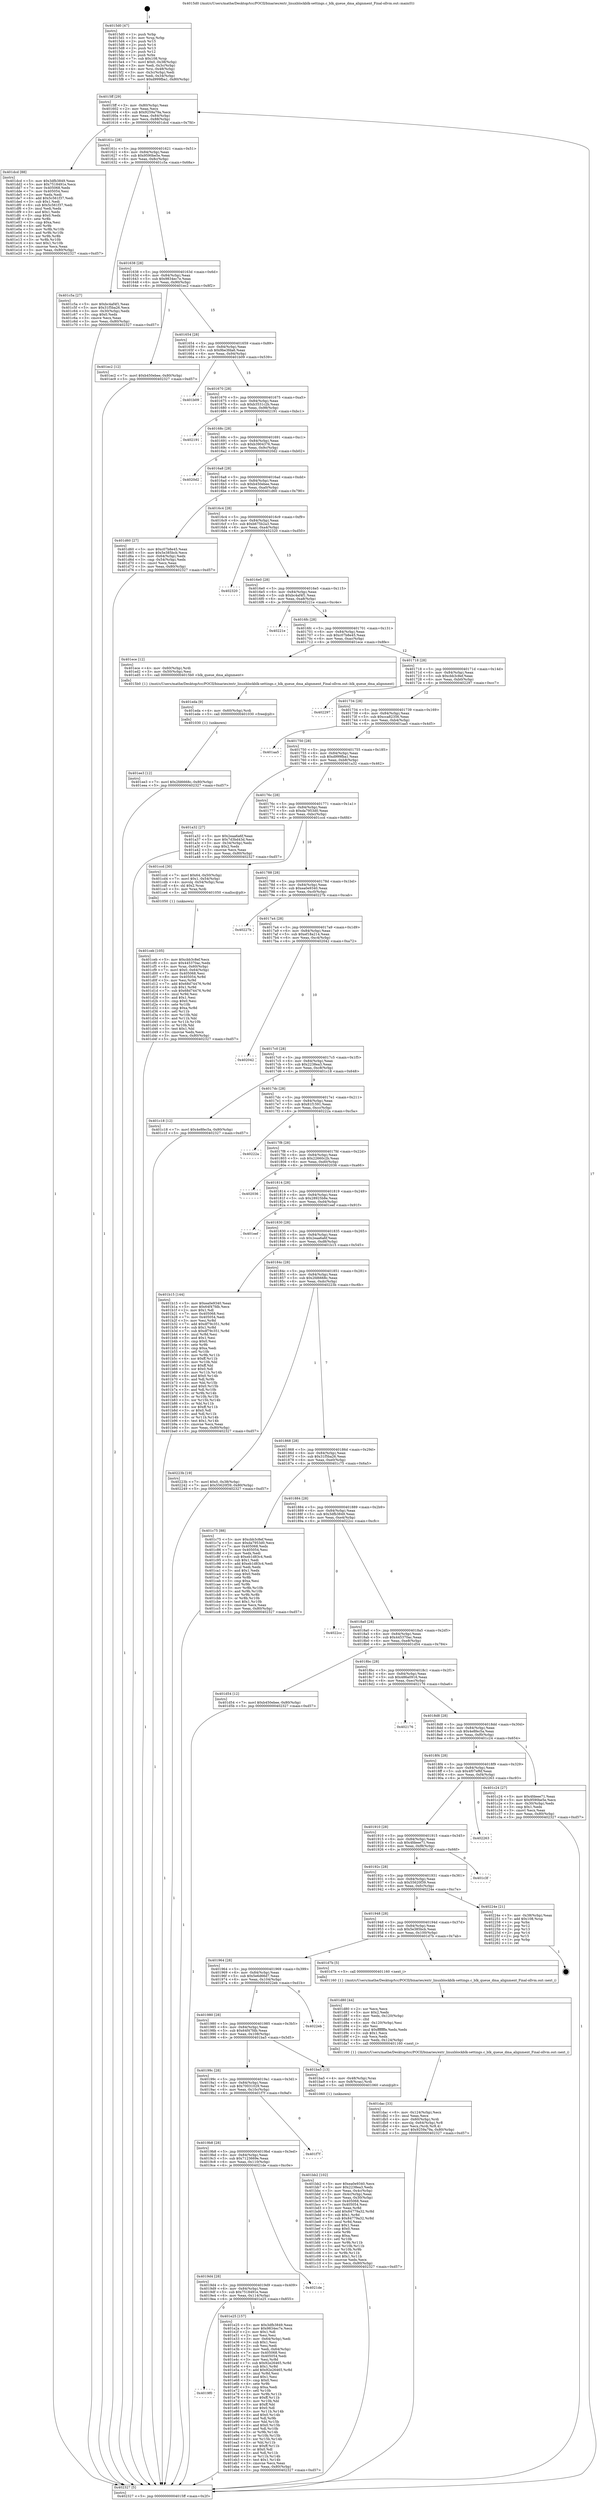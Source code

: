 digraph "0x4015d0" {
  label = "0x4015d0 (/mnt/c/Users/mathe/Desktop/tcc/POCII/binaries/extr_linuxblockblk-settings.c_blk_queue_dma_alignment_Final-ollvm.out::main(0))"
  labelloc = "t"
  node[shape=record]

  Entry [label="",width=0.3,height=0.3,shape=circle,fillcolor=black,style=filled]
  "0x4015ff" [label="{
     0x4015ff [29]\l
     | [instrs]\l
     &nbsp;&nbsp;0x4015ff \<+3\>: mov -0x80(%rbp),%eax\l
     &nbsp;&nbsp;0x401602 \<+2\>: mov %eax,%ecx\l
     &nbsp;&nbsp;0x401604 \<+6\>: sub $0x9259a79a,%ecx\l
     &nbsp;&nbsp;0x40160a \<+6\>: mov %eax,-0x84(%rbp)\l
     &nbsp;&nbsp;0x401610 \<+6\>: mov %ecx,-0x88(%rbp)\l
     &nbsp;&nbsp;0x401616 \<+6\>: je 0000000000401dcd \<main+0x7fd\>\l
  }"]
  "0x401dcd" [label="{
     0x401dcd [88]\l
     | [instrs]\l
     &nbsp;&nbsp;0x401dcd \<+5\>: mov $0x3dfb3849,%eax\l
     &nbsp;&nbsp;0x401dd2 \<+5\>: mov $0x7518491e,%ecx\l
     &nbsp;&nbsp;0x401dd7 \<+7\>: mov 0x405068,%edx\l
     &nbsp;&nbsp;0x401dde \<+7\>: mov 0x405054,%esi\l
     &nbsp;&nbsp;0x401de5 \<+2\>: mov %edx,%edi\l
     &nbsp;&nbsp;0x401de7 \<+6\>: add $0x5c561f37,%edi\l
     &nbsp;&nbsp;0x401ded \<+3\>: sub $0x1,%edi\l
     &nbsp;&nbsp;0x401df0 \<+6\>: sub $0x5c561f37,%edi\l
     &nbsp;&nbsp;0x401df6 \<+3\>: imul %edi,%edx\l
     &nbsp;&nbsp;0x401df9 \<+3\>: and $0x1,%edx\l
     &nbsp;&nbsp;0x401dfc \<+3\>: cmp $0x0,%edx\l
     &nbsp;&nbsp;0x401dff \<+4\>: sete %r8b\l
     &nbsp;&nbsp;0x401e03 \<+3\>: cmp $0xa,%esi\l
     &nbsp;&nbsp;0x401e06 \<+4\>: setl %r9b\l
     &nbsp;&nbsp;0x401e0a \<+3\>: mov %r8b,%r10b\l
     &nbsp;&nbsp;0x401e0d \<+3\>: and %r9b,%r10b\l
     &nbsp;&nbsp;0x401e10 \<+3\>: xor %r9b,%r8b\l
     &nbsp;&nbsp;0x401e13 \<+3\>: or %r8b,%r10b\l
     &nbsp;&nbsp;0x401e16 \<+4\>: test $0x1,%r10b\l
     &nbsp;&nbsp;0x401e1a \<+3\>: cmovne %ecx,%eax\l
     &nbsp;&nbsp;0x401e1d \<+3\>: mov %eax,-0x80(%rbp)\l
     &nbsp;&nbsp;0x401e20 \<+5\>: jmp 0000000000402327 \<main+0xd57\>\l
  }"]
  "0x40161c" [label="{
     0x40161c [28]\l
     | [instrs]\l
     &nbsp;&nbsp;0x40161c \<+5\>: jmp 0000000000401621 \<main+0x51\>\l
     &nbsp;&nbsp;0x401621 \<+6\>: mov -0x84(%rbp),%eax\l
     &nbsp;&nbsp;0x401627 \<+5\>: sub $0x9590be5e,%eax\l
     &nbsp;&nbsp;0x40162c \<+6\>: mov %eax,-0x8c(%rbp)\l
     &nbsp;&nbsp;0x401632 \<+6\>: je 0000000000401c5a \<main+0x68a\>\l
  }"]
  Exit [label="",width=0.3,height=0.3,shape=circle,fillcolor=black,style=filled,peripheries=2]
  "0x401c5a" [label="{
     0x401c5a [27]\l
     | [instrs]\l
     &nbsp;&nbsp;0x401c5a \<+5\>: mov $0xbc4af4f1,%eax\l
     &nbsp;&nbsp;0x401c5f \<+5\>: mov $0x31f5ba26,%ecx\l
     &nbsp;&nbsp;0x401c64 \<+3\>: mov -0x30(%rbp),%edx\l
     &nbsp;&nbsp;0x401c67 \<+3\>: cmp $0x0,%edx\l
     &nbsp;&nbsp;0x401c6a \<+3\>: cmove %ecx,%eax\l
     &nbsp;&nbsp;0x401c6d \<+3\>: mov %eax,-0x80(%rbp)\l
     &nbsp;&nbsp;0x401c70 \<+5\>: jmp 0000000000402327 \<main+0xd57\>\l
  }"]
  "0x401638" [label="{
     0x401638 [28]\l
     | [instrs]\l
     &nbsp;&nbsp;0x401638 \<+5\>: jmp 000000000040163d \<main+0x6d\>\l
     &nbsp;&nbsp;0x40163d \<+6\>: mov -0x84(%rbp),%eax\l
     &nbsp;&nbsp;0x401643 \<+5\>: sub $0x9834ec7e,%eax\l
     &nbsp;&nbsp;0x401648 \<+6\>: mov %eax,-0x90(%rbp)\l
     &nbsp;&nbsp;0x40164e \<+6\>: je 0000000000401ec2 \<main+0x8f2\>\l
  }"]
  "0x401ee3" [label="{
     0x401ee3 [12]\l
     | [instrs]\l
     &nbsp;&nbsp;0x401ee3 \<+7\>: movl $0x2fd6668c,-0x80(%rbp)\l
     &nbsp;&nbsp;0x401eea \<+5\>: jmp 0000000000402327 \<main+0xd57\>\l
  }"]
  "0x401ec2" [label="{
     0x401ec2 [12]\l
     | [instrs]\l
     &nbsp;&nbsp;0x401ec2 \<+7\>: movl $0xb450ebee,-0x80(%rbp)\l
     &nbsp;&nbsp;0x401ec9 \<+5\>: jmp 0000000000402327 \<main+0xd57\>\l
  }"]
  "0x401654" [label="{
     0x401654 [28]\l
     | [instrs]\l
     &nbsp;&nbsp;0x401654 \<+5\>: jmp 0000000000401659 \<main+0x89\>\l
     &nbsp;&nbsp;0x401659 \<+6\>: mov -0x84(%rbp),%eax\l
     &nbsp;&nbsp;0x40165f \<+5\>: sub $0x9be3fda6,%eax\l
     &nbsp;&nbsp;0x401664 \<+6\>: mov %eax,-0x94(%rbp)\l
     &nbsp;&nbsp;0x40166a \<+6\>: je 0000000000401b09 \<main+0x539\>\l
  }"]
  "0x401eda" [label="{
     0x401eda [9]\l
     | [instrs]\l
     &nbsp;&nbsp;0x401eda \<+4\>: mov -0x60(%rbp),%rdi\l
     &nbsp;&nbsp;0x401ede \<+5\>: call 0000000000401030 \<free@plt\>\l
     | [calls]\l
     &nbsp;&nbsp;0x401030 \{1\} (unknown)\l
  }"]
  "0x401b09" [label="{
     0x401b09\l
  }", style=dashed]
  "0x401670" [label="{
     0x401670 [28]\l
     | [instrs]\l
     &nbsp;&nbsp;0x401670 \<+5\>: jmp 0000000000401675 \<main+0xa5\>\l
     &nbsp;&nbsp;0x401675 \<+6\>: mov -0x84(%rbp),%eax\l
     &nbsp;&nbsp;0x40167b \<+5\>: sub $0xb3531c2b,%eax\l
     &nbsp;&nbsp;0x401680 \<+6\>: mov %eax,-0x98(%rbp)\l
     &nbsp;&nbsp;0x401686 \<+6\>: je 0000000000402191 \<main+0xbc1\>\l
  }"]
  "0x4019f0" [label="{
     0x4019f0\l
  }", style=dashed]
  "0x402191" [label="{
     0x402191\l
  }", style=dashed]
  "0x40168c" [label="{
     0x40168c [28]\l
     | [instrs]\l
     &nbsp;&nbsp;0x40168c \<+5\>: jmp 0000000000401691 \<main+0xc1\>\l
     &nbsp;&nbsp;0x401691 \<+6\>: mov -0x84(%rbp),%eax\l
     &nbsp;&nbsp;0x401697 \<+5\>: sub $0xb3904376,%eax\l
     &nbsp;&nbsp;0x40169c \<+6\>: mov %eax,-0x9c(%rbp)\l
     &nbsp;&nbsp;0x4016a2 \<+6\>: je 00000000004020d2 \<main+0xb02\>\l
  }"]
  "0x401e25" [label="{
     0x401e25 [157]\l
     | [instrs]\l
     &nbsp;&nbsp;0x401e25 \<+5\>: mov $0x3dfb3849,%eax\l
     &nbsp;&nbsp;0x401e2a \<+5\>: mov $0x9834ec7e,%ecx\l
     &nbsp;&nbsp;0x401e2f \<+2\>: mov $0x1,%dl\l
     &nbsp;&nbsp;0x401e31 \<+2\>: xor %esi,%esi\l
     &nbsp;&nbsp;0x401e33 \<+3\>: mov -0x64(%rbp),%edi\l
     &nbsp;&nbsp;0x401e36 \<+3\>: sub $0x1,%esi\l
     &nbsp;&nbsp;0x401e39 \<+2\>: sub %esi,%edi\l
     &nbsp;&nbsp;0x401e3b \<+3\>: mov %edi,-0x64(%rbp)\l
     &nbsp;&nbsp;0x401e3e \<+7\>: mov 0x405068,%esi\l
     &nbsp;&nbsp;0x401e45 \<+7\>: mov 0x405054,%edi\l
     &nbsp;&nbsp;0x401e4c \<+3\>: mov %esi,%r8d\l
     &nbsp;&nbsp;0x401e4f \<+7\>: sub $0x92e26465,%r8d\l
     &nbsp;&nbsp;0x401e56 \<+4\>: sub $0x1,%r8d\l
     &nbsp;&nbsp;0x401e5a \<+7\>: add $0x92e26465,%r8d\l
     &nbsp;&nbsp;0x401e61 \<+4\>: imul %r8d,%esi\l
     &nbsp;&nbsp;0x401e65 \<+3\>: and $0x1,%esi\l
     &nbsp;&nbsp;0x401e68 \<+3\>: cmp $0x0,%esi\l
     &nbsp;&nbsp;0x401e6b \<+4\>: sete %r9b\l
     &nbsp;&nbsp;0x401e6f \<+3\>: cmp $0xa,%edi\l
     &nbsp;&nbsp;0x401e72 \<+4\>: setl %r10b\l
     &nbsp;&nbsp;0x401e76 \<+3\>: mov %r9b,%r11b\l
     &nbsp;&nbsp;0x401e79 \<+4\>: xor $0xff,%r11b\l
     &nbsp;&nbsp;0x401e7d \<+3\>: mov %r10b,%bl\l
     &nbsp;&nbsp;0x401e80 \<+3\>: xor $0xff,%bl\l
     &nbsp;&nbsp;0x401e83 \<+3\>: xor $0x0,%dl\l
     &nbsp;&nbsp;0x401e86 \<+3\>: mov %r11b,%r14b\l
     &nbsp;&nbsp;0x401e89 \<+4\>: and $0x0,%r14b\l
     &nbsp;&nbsp;0x401e8d \<+3\>: and %dl,%r9b\l
     &nbsp;&nbsp;0x401e90 \<+3\>: mov %bl,%r15b\l
     &nbsp;&nbsp;0x401e93 \<+4\>: and $0x0,%r15b\l
     &nbsp;&nbsp;0x401e97 \<+3\>: and %dl,%r10b\l
     &nbsp;&nbsp;0x401e9a \<+3\>: or %r9b,%r14b\l
     &nbsp;&nbsp;0x401e9d \<+3\>: or %r10b,%r15b\l
     &nbsp;&nbsp;0x401ea0 \<+3\>: xor %r15b,%r14b\l
     &nbsp;&nbsp;0x401ea3 \<+3\>: or %bl,%r11b\l
     &nbsp;&nbsp;0x401ea6 \<+4\>: xor $0xff,%r11b\l
     &nbsp;&nbsp;0x401eaa \<+3\>: or $0x0,%dl\l
     &nbsp;&nbsp;0x401ead \<+3\>: and %dl,%r11b\l
     &nbsp;&nbsp;0x401eb0 \<+3\>: or %r11b,%r14b\l
     &nbsp;&nbsp;0x401eb3 \<+4\>: test $0x1,%r14b\l
     &nbsp;&nbsp;0x401eb7 \<+3\>: cmovne %ecx,%eax\l
     &nbsp;&nbsp;0x401eba \<+3\>: mov %eax,-0x80(%rbp)\l
     &nbsp;&nbsp;0x401ebd \<+5\>: jmp 0000000000402327 \<main+0xd57\>\l
  }"]
  "0x4020d2" [label="{
     0x4020d2\l
  }", style=dashed]
  "0x4016a8" [label="{
     0x4016a8 [28]\l
     | [instrs]\l
     &nbsp;&nbsp;0x4016a8 \<+5\>: jmp 00000000004016ad \<main+0xdd\>\l
     &nbsp;&nbsp;0x4016ad \<+6\>: mov -0x84(%rbp),%eax\l
     &nbsp;&nbsp;0x4016b3 \<+5\>: sub $0xb450ebee,%eax\l
     &nbsp;&nbsp;0x4016b8 \<+6\>: mov %eax,-0xa0(%rbp)\l
     &nbsp;&nbsp;0x4016be \<+6\>: je 0000000000401d60 \<main+0x790\>\l
  }"]
  "0x4019d4" [label="{
     0x4019d4 [28]\l
     | [instrs]\l
     &nbsp;&nbsp;0x4019d4 \<+5\>: jmp 00000000004019d9 \<main+0x409\>\l
     &nbsp;&nbsp;0x4019d9 \<+6\>: mov -0x84(%rbp),%eax\l
     &nbsp;&nbsp;0x4019df \<+5\>: sub $0x7518491e,%eax\l
     &nbsp;&nbsp;0x4019e4 \<+6\>: mov %eax,-0x114(%rbp)\l
     &nbsp;&nbsp;0x4019ea \<+6\>: je 0000000000401e25 \<main+0x855\>\l
  }"]
  "0x401d60" [label="{
     0x401d60 [27]\l
     | [instrs]\l
     &nbsp;&nbsp;0x401d60 \<+5\>: mov $0xc07b8e45,%eax\l
     &nbsp;&nbsp;0x401d65 \<+5\>: mov $0x5e385bcb,%ecx\l
     &nbsp;&nbsp;0x401d6a \<+3\>: mov -0x64(%rbp),%edx\l
     &nbsp;&nbsp;0x401d6d \<+3\>: cmp -0x54(%rbp),%edx\l
     &nbsp;&nbsp;0x401d70 \<+3\>: cmovl %ecx,%eax\l
     &nbsp;&nbsp;0x401d73 \<+3\>: mov %eax,-0x80(%rbp)\l
     &nbsp;&nbsp;0x401d76 \<+5\>: jmp 0000000000402327 \<main+0xd57\>\l
  }"]
  "0x4016c4" [label="{
     0x4016c4 [28]\l
     | [instrs]\l
     &nbsp;&nbsp;0x4016c4 \<+5\>: jmp 00000000004016c9 \<main+0xf9\>\l
     &nbsp;&nbsp;0x4016c9 \<+6\>: mov -0x84(%rbp),%eax\l
     &nbsp;&nbsp;0x4016cf \<+5\>: sub $0xb675b2a3,%eax\l
     &nbsp;&nbsp;0x4016d4 \<+6\>: mov %eax,-0xa4(%rbp)\l
     &nbsp;&nbsp;0x4016da \<+6\>: je 0000000000402320 \<main+0xd50\>\l
  }"]
  "0x4021de" [label="{
     0x4021de\l
  }", style=dashed]
  "0x402320" [label="{
     0x402320\l
  }", style=dashed]
  "0x4016e0" [label="{
     0x4016e0 [28]\l
     | [instrs]\l
     &nbsp;&nbsp;0x4016e0 \<+5\>: jmp 00000000004016e5 \<main+0x115\>\l
     &nbsp;&nbsp;0x4016e5 \<+6\>: mov -0x84(%rbp),%eax\l
     &nbsp;&nbsp;0x4016eb \<+5\>: sub $0xbc4af4f1,%eax\l
     &nbsp;&nbsp;0x4016f0 \<+6\>: mov %eax,-0xa8(%rbp)\l
     &nbsp;&nbsp;0x4016f6 \<+6\>: je 000000000040221e \<main+0xc4e\>\l
  }"]
  "0x4019b8" [label="{
     0x4019b8 [28]\l
     | [instrs]\l
     &nbsp;&nbsp;0x4019b8 \<+5\>: jmp 00000000004019bd \<main+0x3ed\>\l
     &nbsp;&nbsp;0x4019bd \<+6\>: mov -0x84(%rbp),%eax\l
     &nbsp;&nbsp;0x4019c3 \<+5\>: sub $0x7123669e,%eax\l
     &nbsp;&nbsp;0x4019c8 \<+6\>: mov %eax,-0x110(%rbp)\l
     &nbsp;&nbsp;0x4019ce \<+6\>: je 00000000004021de \<main+0xc0e\>\l
  }"]
  "0x40221e" [label="{
     0x40221e\l
  }", style=dashed]
  "0x4016fc" [label="{
     0x4016fc [28]\l
     | [instrs]\l
     &nbsp;&nbsp;0x4016fc \<+5\>: jmp 0000000000401701 \<main+0x131\>\l
     &nbsp;&nbsp;0x401701 \<+6\>: mov -0x84(%rbp),%eax\l
     &nbsp;&nbsp;0x401707 \<+5\>: sub $0xc07b8e45,%eax\l
     &nbsp;&nbsp;0x40170c \<+6\>: mov %eax,-0xac(%rbp)\l
     &nbsp;&nbsp;0x401712 \<+6\>: je 0000000000401ece \<main+0x8fe\>\l
  }"]
  "0x401f7f" [label="{
     0x401f7f\l
  }", style=dashed]
  "0x401ece" [label="{
     0x401ece [12]\l
     | [instrs]\l
     &nbsp;&nbsp;0x401ece \<+4\>: mov -0x60(%rbp),%rdi\l
     &nbsp;&nbsp;0x401ed2 \<+3\>: mov -0x50(%rbp),%esi\l
     &nbsp;&nbsp;0x401ed5 \<+5\>: call 00000000004015b0 \<blk_queue_dma_alignment\>\l
     | [calls]\l
     &nbsp;&nbsp;0x4015b0 \{1\} (/mnt/c/Users/mathe/Desktop/tcc/POCII/binaries/extr_linuxblockblk-settings.c_blk_queue_dma_alignment_Final-ollvm.out::blk_queue_dma_alignment)\l
  }"]
  "0x401718" [label="{
     0x401718 [28]\l
     | [instrs]\l
     &nbsp;&nbsp;0x401718 \<+5\>: jmp 000000000040171d \<main+0x14d\>\l
     &nbsp;&nbsp;0x40171d \<+6\>: mov -0x84(%rbp),%eax\l
     &nbsp;&nbsp;0x401723 \<+5\>: sub $0xcbb3c8ef,%eax\l
     &nbsp;&nbsp;0x401728 \<+6\>: mov %eax,-0xb0(%rbp)\l
     &nbsp;&nbsp;0x40172e \<+6\>: je 0000000000402297 \<main+0xcc7\>\l
  }"]
  "0x401dac" [label="{
     0x401dac [33]\l
     | [instrs]\l
     &nbsp;&nbsp;0x401dac \<+6\>: mov -0x124(%rbp),%ecx\l
     &nbsp;&nbsp;0x401db2 \<+3\>: imul %eax,%ecx\l
     &nbsp;&nbsp;0x401db5 \<+4\>: mov -0x60(%rbp),%rdi\l
     &nbsp;&nbsp;0x401db9 \<+4\>: movslq -0x64(%rbp),%r8\l
     &nbsp;&nbsp;0x401dbd \<+4\>: mov %ecx,(%rdi,%r8,4)\l
     &nbsp;&nbsp;0x401dc1 \<+7\>: movl $0x9259a79a,-0x80(%rbp)\l
     &nbsp;&nbsp;0x401dc8 \<+5\>: jmp 0000000000402327 \<main+0xd57\>\l
  }"]
  "0x402297" [label="{
     0x402297\l
  }", style=dashed]
  "0x401734" [label="{
     0x401734 [28]\l
     | [instrs]\l
     &nbsp;&nbsp;0x401734 \<+5\>: jmp 0000000000401739 \<main+0x169\>\l
     &nbsp;&nbsp;0x401739 \<+6\>: mov -0x84(%rbp),%eax\l
     &nbsp;&nbsp;0x40173f \<+5\>: sub $0xcca82356,%eax\l
     &nbsp;&nbsp;0x401744 \<+6\>: mov %eax,-0xb4(%rbp)\l
     &nbsp;&nbsp;0x40174a \<+6\>: je 0000000000401aa5 \<main+0x4d5\>\l
  }"]
  "0x401d80" [label="{
     0x401d80 [44]\l
     | [instrs]\l
     &nbsp;&nbsp;0x401d80 \<+2\>: xor %ecx,%ecx\l
     &nbsp;&nbsp;0x401d82 \<+5\>: mov $0x2,%edx\l
     &nbsp;&nbsp;0x401d87 \<+6\>: mov %edx,-0x120(%rbp)\l
     &nbsp;&nbsp;0x401d8d \<+1\>: cltd\l
     &nbsp;&nbsp;0x401d8e \<+6\>: mov -0x120(%rbp),%esi\l
     &nbsp;&nbsp;0x401d94 \<+2\>: idiv %esi\l
     &nbsp;&nbsp;0x401d96 \<+6\>: imul $0xfffffffe,%edx,%edx\l
     &nbsp;&nbsp;0x401d9c \<+3\>: sub $0x1,%ecx\l
     &nbsp;&nbsp;0x401d9f \<+2\>: sub %ecx,%edx\l
     &nbsp;&nbsp;0x401da1 \<+6\>: mov %edx,-0x124(%rbp)\l
     &nbsp;&nbsp;0x401da7 \<+5\>: call 0000000000401160 \<next_i\>\l
     | [calls]\l
     &nbsp;&nbsp;0x401160 \{1\} (/mnt/c/Users/mathe/Desktop/tcc/POCII/binaries/extr_linuxblockblk-settings.c_blk_queue_dma_alignment_Final-ollvm.out::next_i)\l
  }"]
  "0x401aa5" [label="{
     0x401aa5\l
  }", style=dashed]
  "0x401750" [label="{
     0x401750 [28]\l
     | [instrs]\l
     &nbsp;&nbsp;0x401750 \<+5\>: jmp 0000000000401755 \<main+0x185\>\l
     &nbsp;&nbsp;0x401755 \<+6\>: mov -0x84(%rbp),%eax\l
     &nbsp;&nbsp;0x40175b \<+5\>: sub $0xd999fba1,%eax\l
     &nbsp;&nbsp;0x401760 \<+6\>: mov %eax,-0xb8(%rbp)\l
     &nbsp;&nbsp;0x401766 \<+6\>: je 0000000000401a32 \<main+0x462\>\l
  }"]
  "0x401ceb" [label="{
     0x401ceb [105]\l
     | [instrs]\l
     &nbsp;&nbsp;0x401ceb \<+5\>: mov $0xcbb3c8ef,%ecx\l
     &nbsp;&nbsp;0x401cf0 \<+5\>: mov $0x445370ac,%edx\l
     &nbsp;&nbsp;0x401cf5 \<+4\>: mov %rax,-0x60(%rbp)\l
     &nbsp;&nbsp;0x401cf9 \<+7\>: movl $0x0,-0x64(%rbp)\l
     &nbsp;&nbsp;0x401d00 \<+7\>: mov 0x405068,%esi\l
     &nbsp;&nbsp;0x401d07 \<+8\>: mov 0x405054,%r8d\l
     &nbsp;&nbsp;0x401d0f \<+3\>: mov %esi,%r9d\l
     &nbsp;&nbsp;0x401d12 \<+7\>: add $0x68d74476,%r9d\l
     &nbsp;&nbsp;0x401d19 \<+4\>: sub $0x1,%r9d\l
     &nbsp;&nbsp;0x401d1d \<+7\>: sub $0x68d74476,%r9d\l
     &nbsp;&nbsp;0x401d24 \<+4\>: imul %r9d,%esi\l
     &nbsp;&nbsp;0x401d28 \<+3\>: and $0x1,%esi\l
     &nbsp;&nbsp;0x401d2b \<+3\>: cmp $0x0,%esi\l
     &nbsp;&nbsp;0x401d2e \<+4\>: sete %r10b\l
     &nbsp;&nbsp;0x401d32 \<+4\>: cmp $0xa,%r8d\l
     &nbsp;&nbsp;0x401d36 \<+4\>: setl %r11b\l
     &nbsp;&nbsp;0x401d3a \<+3\>: mov %r10b,%bl\l
     &nbsp;&nbsp;0x401d3d \<+3\>: and %r11b,%bl\l
     &nbsp;&nbsp;0x401d40 \<+3\>: xor %r11b,%r10b\l
     &nbsp;&nbsp;0x401d43 \<+3\>: or %r10b,%bl\l
     &nbsp;&nbsp;0x401d46 \<+3\>: test $0x1,%bl\l
     &nbsp;&nbsp;0x401d49 \<+3\>: cmovne %edx,%ecx\l
     &nbsp;&nbsp;0x401d4c \<+3\>: mov %ecx,-0x80(%rbp)\l
     &nbsp;&nbsp;0x401d4f \<+5\>: jmp 0000000000402327 \<main+0xd57\>\l
  }"]
  "0x401a32" [label="{
     0x401a32 [27]\l
     | [instrs]\l
     &nbsp;&nbsp;0x401a32 \<+5\>: mov $0x2eaa6a6f,%eax\l
     &nbsp;&nbsp;0x401a37 \<+5\>: mov $0x7d3bd43d,%ecx\l
     &nbsp;&nbsp;0x401a3c \<+3\>: mov -0x34(%rbp),%edx\l
     &nbsp;&nbsp;0x401a3f \<+3\>: cmp $0x2,%edx\l
     &nbsp;&nbsp;0x401a42 \<+3\>: cmovne %ecx,%eax\l
     &nbsp;&nbsp;0x401a45 \<+3\>: mov %eax,-0x80(%rbp)\l
     &nbsp;&nbsp;0x401a48 \<+5\>: jmp 0000000000402327 \<main+0xd57\>\l
  }"]
  "0x40176c" [label="{
     0x40176c [28]\l
     | [instrs]\l
     &nbsp;&nbsp;0x40176c \<+5\>: jmp 0000000000401771 \<main+0x1a1\>\l
     &nbsp;&nbsp;0x401771 \<+6\>: mov -0x84(%rbp),%eax\l
     &nbsp;&nbsp;0x401777 \<+5\>: sub $0xda7953d0,%eax\l
     &nbsp;&nbsp;0x40177c \<+6\>: mov %eax,-0xbc(%rbp)\l
     &nbsp;&nbsp;0x401782 \<+6\>: je 0000000000401ccd \<main+0x6fd\>\l
  }"]
  "0x402327" [label="{
     0x402327 [5]\l
     | [instrs]\l
     &nbsp;&nbsp;0x402327 \<+5\>: jmp 00000000004015ff \<main+0x2f\>\l
  }"]
  "0x4015d0" [label="{
     0x4015d0 [47]\l
     | [instrs]\l
     &nbsp;&nbsp;0x4015d0 \<+1\>: push %rbp\l
     &nbsp;&nbsp;0x4015d1 \<+3\>: mov %rsp,%rbp\l
     &nbsp;&nbsp;0x4015d4 \<+2\>: push %r15\l
     &nbsp;&nbsp;0x4015d6 \<+2\>: push %r14\l
     &nbsp;&nbsp;0x4015d8 \<+2\>: push %r13\l
     &nbsp;&nbsp;0x4015da \<+2\>: push %r12\l
     &nbsp;&nbsp;0x4015dc \<+1\>: push %rbx\l
     &nbsp;&nbsp;0x4015dd \<+7\>: sub $0x108,%rsp\l
     &nbsp;&nbsp;0x4015e4 \<+7\>: movl $0x0,-0x38(%rbp)\l
     &nbsp;&nbsp;0x4015eb \<+3\>: mov %edi,-0x3c(%rbp)\l
     &nbsp;&nbsp;0x4015ee \<+4\>: mov %rsi,-0x48(%rbp)\l
     &nbsp;&nbsp;0x4015f2 \<+3\>: mov -0x3c(%rbp),%edi\l
     &nbsp;&nbsp;0x4015f5 \<+3\>: mov %edi,-0x34(%rbp)\l
     &nbsp;&nbsp;0x4015f8 \<+7\>: movl $0xd999fba1,-0x80(%rbp)\l
  }"]
  "0x401bb2" [label="{
     0x401bb2 [102]\l
     | [instrs]\l
     &nbsp;&nbsp;0x401bb2 \<+5\>: mov $0xea0e9340,%ecx\l
     &nbsp;&nbsp;0x401bb7 \<+5\>: mov $0x2238ea3,%edx\l
     &nbsp;&nbsp;0x401bbc \<+3\>: mov %eax,-0x4c(%rbp)\l
     &nbsp;&nbsp;0x401bbf \<+3\>: mov -0x4c(%rbp),%eax\l
     &nbsp;&nbsp;0x401bc2 \<+3\>: mov %eax,-0x30(%rbp)\l
     &nbsp;&nbsp;0x401bc5 \<+7\>: mov 0x405068,%eax\l
     &nbsp;&nbsp;0x401bcc \<+7\>: mov 0x405054,%esi\l
     &nbsp;&nbsp;0x401bd3 \<+3\>: mov %eax,%r8d\l
     &nbsp;&nbsp;0x401bd6 \<+7\>: add $0x84779a32,%r8d\l
     &nbsp;&nbsp;0x401bdd \<+4\>: sub $0x1,%r8d\l
     &nbsp;&nbsp;0x401be1 \<+7\>: sub $0x84779a32,%r8d\l
     &nbsp;&nbsp;0x401be8 \<+4\>: imul %r8d,%eax\l
     &nbsp;&nbsp;0x401bec \<+3\>: and $0x1,%eax\l
     &nbsp;&nbsp;0x401bef \<+3\>: cmp $0x0,%eax\l
     &nbsp;&nbsp;0x401bf2 \<+4\>: sete %r9b\l
     &nbsp;&nbsp;0x401bf6 \<+3\>: cmp $0xa,%esi\l
     &nbsp;&nbsp;0x401bf9 \<+4\>: setl %r10b\l
     &nbsp;&nbsp;0x401bfd \<+3\>: mov %r9b,%r11b\l
     &nbsp;&nbsp;0x401c00 \<+3\>: and %r10b,%r11b\l
     &nbsp;&nbsp;0x401c03 \<+3\>: xor %r10b,%r9b\l
     &nbsp;&nbsp;0x401c06 \<+3\>: or %r9b,%r11b\l
     &nbsp;&nbsp;0x401c09 \<+4\>: test $0x1,%r11b\l
     &nbsp;&nbsp;0x401c0d \<+3\>: cmovne %edx,%ecx\l
     &nbsp;&nbsp;0x401c10 \<+3\>: mov %ecx,-0x80(%rbp)\l
     &nbsp;&nbsp;0x401c13 \<+5\>: jmp 0000000000402327 \<main+0xd57\>\l
  }"]
  "0x401ccd" [label="{
     0x401ccd [30]\l
     | [instrs]\l
     &nbsp;&nbsp;0x401ccd \<+7\>: movl $0x64,-0x50(%rbp)\l
     &nbsp;&nbsp;0x401cd4 \<+7\>: movl $0x1,-0x54(%rbp)\l
     &nbsp;&nbsp;0x401cdb \<+4\>: movslq -0x54(%rbp),%rax\l
     &nbsp;&nbsp;0x401cdf \<+4\>: shl $0x2,%rax\l
     &nbsp;&nbsp;0x401ce3 \<+3\>: mov %rax,%rdi\l
     &nbsp;&nbsp;0x401ce6 \<+5\>: call 0000000000401050 \<malloc@plt\>\l
     | [calls]\l
     &nbsp;&nbsp;0x401050 \{1\} (unknown)\l
  }"]
  "0x401788" [label="{
     0x401788 [28]\l
     | [instrs]\l
     &nbsp;&nbsp;0x401788 \<+5\>: jmp 000000000040178d \<main+0x1bd\>\l
     &nbsp;&nbsp;0x40178d \<+6\>: mov -0x84(%rbp),%eax\l
     &nbsp;&nbsp;0x401793 \<+5\>: sub $0xea0e9340,%eax\l
     &nbsp;&nbsp;0x401798 \<+6\>: mov %eax,-0xc0(%rbp)\l
     &nbsp;&nbsp;0x40179e \<+6\>: je 000000000040227b \<main+0xcab\>\l
  }"]
  "0x40199c" [label="{
     0x40199c [28]\l
     | [instrs]\l
     &nbsp;&nbsp;0x40199c \<+5\>: jmp 00000000004019a1 \<main+0x3d1\>\l
     &nbsp;&nbsp;0x4019a1 \<+6\>: mov -0x84(%rbp),%eax\l
     &nbsp;&nbsp;0x4019a7 \<+5\>: sub $0x70031029,%eax\l
     &nbsp;&nbsp;0x4019ac \<+6\>: mov %eax,-0x10c(%rbp)\l
     &nbsp;&nbsp;0x4019b2 \<+6\>: je 0000000000401f7f \<main+0x9af\>\l
  }"]
  "0x40227b" [label="{
     0x40227b\l
  }", style=dashed]
  "0x4017a4" [label="{
     0x4017a4 [28]\l
     | [instrs]\l
     &nbsp;&nbsp;0x4017a4 \<+5\>: jmp 00000000004017a9 \<main+0x1d9\>\l
     &nbsp;&nbsp;0x4017a9 \<+6\>: mov -0x84(%rbp),%eax\l
     &nbsp;&nbsp;0x4017af \<+5\>: sub $0xef18a214,%eax\l
     &nbsp;&nbsp;0x4017b4 \<+6\>: mov %eax,-0xc4(%rbp)\l
     &nbsp;&nbsp;0x4017ba \<+6\>: je 0000000000402042 \<main+0xa72\>\l
  }"]
  "0x401ba5" [label="{
     0x401ba5 [13]\l
     | [instrs]\l
     &nbsp;&nbsp;0x401ba5 \<+4\>: mov -0x48(%rbp),%rax\l
     &nbsp;&nbsp;0x401ba9 \<+4\>: mov 0x8(%rax),%rdi\l
     &nbsp;&nbsp;0x401bad \<+5\>: call 0000000000401060 \<atoi@plt\>\l
     | [calls]\l
     &nbsp;&nbsp;0x401060 \{1\} (unknown)\l
  }"]
  "0x402042" [label="{
     0x402042\l
  }", style=dashed]
  "0x4017c0" [label="{
     0x4017c0 [28]\l
     | [instrs]\l
     &nbsp;&nbsp;0x4017c0 \<+5\>: jmp 00000000004017c5 \<main+0x1f5\>\l
     &nbsp;&nbsp;0x4017c5 \<+6\>: mov -0x84(%rbp),%eax\l
     &nbsp;&nbsp;0x4017cb \<+5\>: sub $0x2238ea3,%eax\l
     &nbsp;&nbsp;0x4017d0 \<+6\>: mov %eax,-0xc8(%rbp)\l
     &nbsp;&nbsp;0x4017d6 \<+6\>: je 0000000000401c18 \<main+0x648\>\l
  }"]
  "0x401980" [label="{
     0x401980 [28]\l
     | [instrs]\l
     &nbsp;&nbsp;0x401980 \<+5\>: jmp 0000000000401985 \<main+0x3b5\>\l
     &nbsp;&nbsp;0x401985 \<+6\>: mov -0x84(%rbp),%eax\l
     &nbsp;&nbsp;0x40198b \<+5\>: sub $0x64f47fdb,%eax\l
     &nbsp;&nbsp;0x401990 \<+6\>: mov %eax,-0x108(%rbp)\l
     &nbsp;&nbsp;0x401996 \<+6\>: je 0000000000401ba5 \<main+0x5d5\>\l
  }"]
  "0x401c18" [label="{
     0x401c18 [12]\l
     | [instrs]\l
     &nbsp;&nbsp;0x401c18 \<+7\>: movl $0x4e8fec5a,-0x80(%rbp)\l
     &nbsp;&nbsp;0x401c1f \<+5\>: jmp 0000000000402327 \<main+0xd57\>\l
  }"]
  "0x4017dc" [label="{
     0x4017dc [28]\l
     | [instrs]\l
     &nbsp;&nbsp;0x4017dc \<+5\>: jmp 00000000004017e1 \<main+0x211\>\l
     &nbsp;&nbsp;0x4017e1 \<+6\>: mov -0x84(%rbp),%eax\l
     &nbsp;&nbsp;0x4017e7 \<+5\>: sub $0x81f1591,%eax\l
     &nbsp;&nbsp;0x4017ec \<+6\>: mov %eax,-0xcc(%rbp)\l
     &nbsp;&nbsp;0x4017f2 \<+6\>: je 000000000040222a \<main+0xc5a\>\l
  }"]
  "0x4022eb" [label="{
     0x4022eb\l
  }", style=dashed]
  "0x40222a" [label="{
     0x40222a\l
  }", style=dashed]
  "0x4017f8" [label="{
     0x4017f8 [28]\l
     | [instrs]\l
     &nbsp;&nbsp;0x4017f8 \<+5\>: jmp 00000000004017fd \<main+0x22d\>\l
     &nbsp;&nbsp;0x4017fd \<+6\>: mov -0x84(%rbp),%eax\l
     &nbsp;&nbsp;0x401803 \<+5\>: sub $0x22660c2b,%eax\l
     &nbsp;&nbsp;0x401808 \<+6\>: mov %eax,-0xd0(%rbp)\l
     &nbsp;&nbsp;0x40180e \<+6\>: je 0000000000402036 \<main+0xa66\>\l
  }"]
  "0x401964" [label="{
     0x401964 [28]\l
     | [instrs]\l
     &nbsp;&nbsp;0x401964 \<+5\>: jmp 0000000000401969 \<main+0x399\>\l
     &nbsp;&nbsp;0x401969 \<+6\>: mov -0x84(%rbp),%eax\l
     &nbsp;&nbsp;0x40196f \<+5\>: sub $0x5e6d66d7,%eax\l
     &nbsp;&nbsp;0x401974 \<+6\>: mov %eax,-0x104(%rbp)\l
     &nbsp;&nbsp;0x40197a \<+6\>: je 00000000004022eb \<main+0xd1b\>\l
  }"]
  "0x402036" [label="{
     0x402036\l
  }", style=dashed]
  "0x401814" [label="{
     0x401814 [28]\l
     | [instrs]\l
     &nbsp;&nbsp;0x401814 \<+5\>: jmp 0000000000401819 \<main+0x249\>\l
     &nbsp;&nbsp;0x401819 \<+6\>: mov -0x84(%rbp),%eax\l
     &nbsp;&nbsp;0x40181f \<+5\>: sub $0x28925b8e,%eax\l
     &nbsp;&nbsp;0x401824 \<+6\>: mov %eax,-0xd4(%rbp)\l
     &nbsp;&nbsp;0x40182a \<+6\>: je 0000000000401eef \<main+0x91f\>\l
  }"]
  "0x401d7b" [label="{
     0x401d7b [5]\l
     | [instrs]\l
     &nbsp;&nbsp;0x401d7b \<+5\>: call 0000000000401160 \<next_i\>\l
     | [calls]\l
     &nbsp;&nbsp;0x401160 \{1\} (/mnt/c/Users/mathe/Desktop/tcc/POCII/binaries/extr_linuxblockblk-settings.c_blk_queue_dma_alignment_Final-ollvm.out::next_i)\l
  }"]
  "0x401eef" [label="{
     0x401eef\l
  }", style=dashed]
  "0x401830" [label="{
     0x401830 [28]\l
     | [instrs]\l
     &nbsp;&nbsp;0x401830 \<+5\>: jmp 0000000000401835 \<main+0x265\>\l
     &nbsp;&nbsp;0x401835 \<+6\>: mov -0x84(%rbp),%eax\l
     &nbsp;&nbsp;0x40183b \<+5\>: sub $0x2eaa6a6f,%eax\l
     &nbsp;&nbsp;0x401840 \<+6\>: mov %eax,-0xd8(%rbp)\l
     &nbsp;&nbsp;0x401846 \<+6\>: je 0000000000401b15 \<main+0x545\>\l
  }"]
  "0x401948" [label="{
     0x401948 [28]\l
     | [instrs]\l
     &nbsp;&nbsp;0x401948 \<+5\>: jmp 000000000040194d \<main+0x37d\>\l
     &nbsp;&nbsp;0x40194d \<+6\>: mov -0x84(%rbp),%eax\l
     &nbsp;&nbsp;0x401953 \<+5\>: sub $0x5e385bcb,%eax\l
     &nbsp;&nbsp;0x401958 \<+6\>: mov %eax,-0x100(%rbp)\l
     &nbsp;&nbsp;0x40195e \<+6\>: je 0000000000401d7b \<main+0x7ab\>\l
  }"]
  "0x401b15" [label="{
     0x401b15 [144]\l
     | [instrs]\l
     &nbsp;&nbsp;0x401b15 \<+5\>: mov $0xea0e9340,%eax\l
     &nbsp;&nbsp;0x401b1a \<+5\>: mov $0x64f47fdb,%ecx\l
     &nbsp;&nbsp;0x401b1f \<+2\>: mov $0x1,%dl\l
     &nbsp;&nbsp;0x401b21 \<+7\>: mov 0x405068,%esi\l
     &nbsp;&nbsp;0x401b28 \<+7\>: mov 0x405054,%edi\l
     &nbsp;&nbsp;0x401b2f \<+3\>: mov %esi,%r8d\l
     &nbsp;&nbsp;0x401b32 \<+7\>: add $0xdf79c351,%r8d\l
     &nbsp;&nbsp;0x401b39 \<+4\>: sub $0x1,%r8d\l
     &nbsp;&nbsp;0x401b3d \<+7\>: sub $0xdf79c351,%r8d\l
     &nbsp;&nbsp;0x401b44 \<+4\>: imul %r8d,%esi\l
     &nbsp;&nbsp;0x401b48 \<+3\>: and $0x1,%esi\l
     &nbsp;&nbsp;0x401b4b \<+3\>: cmp $0x0,%esi\l
     &nbsp;&nbsp;0x401b4e \<+4\>: sete %r9b\l
     &nbsp;&nbsp;0x401b52 \<+3\>: cmp $0xa,%edi\l
     &nbsp;&nbsp;0x401b55 \<+4\>: setl %r10b\l
     &nbsp;&nbsp;0x401b59 \<+3\>: mov %r9b,%r11b\l
     &nbsp;&nbsp;0x401b5c \<+4\>: xor $0xff,%r11b\l
     &nbsp;&nbsp;0x401b60 \<+3\>: mov %r10b,%bl\l
     &nbsp;&nbsp;0x401b63 \<+3\>: xor $0xff,%bl\l
     &nbsp;&nbsp;0x401b66 \<+3\>: xor $0x0,%dl\l
     &nbsp;&nbsp;0x401b69 \<+3\>: mov %r11b,%r14b\l
     &nbsp;&nbsp;0x401b6c \<+4\>: and $0x0,%r14b\l
     &nbsp;&nbsp;0x401b70 \<+3\>: and %dl,%r9b\l
     &nbsp;&nbsp;0x401b73 \<+3\>: mov %bl,%r15b\l
     &nbsp;&nbsp;0x401b76 \<+4\>: and $0x0,%r15b\l
     &nbsp;&nbsp;0x401b7a \<+3\>: and %dl,%r10b\l
     &nbsp;&nbsp;0x401b7d \<+3\>: or %r9b,%r14b\l
     &nbsp;&nbsp;0x401b80 \<+3\>: or %r10b,%r15b\l
     &nbsp;&nbsp;0x401b83 \<+3\>: xor %r15b,%r14b\l
     &nbsp;&nbsp;0x401b86 \<+3\>: or %bl,%r11b\l
     &nbsp;&nbsp;0x401b89 \<+4\>: xor $0xff,%r11b\l
     &nbsp;&nbsp;0x401b8d \<+3\>: or $0x0,%dl\l
     &nbsp;&nbsp;0x401b90 \<+3\>: and %dl,%r11b\l
     &nbsp;&nbsp;0x401b93 \<+3\>: or %r11b,%r14b\l
     &nbsp;&nbsp;0x401b96 \<+4\>: test $0x1,%r14b\l
     &nbsp;&nbsp;0x401b9a \<+3\>: cmovne %ecx,%eax\l
     &nbsp;&nbsp;0x401b9d \<+3\>: mov %eax,-0x80(%rbp)\l
     &nbsp;&nbsp;0x401ba0 \<+5\>: jmp 0000000000402327 \<main+0xd57\>\l
  }"]
  "0x40184c" [label="{
     0x40184c [28]\l
     | [instrs]\l
     &nbsp;&nbsp;0x40184c \<+5\>: jmp 0000000000401851 \<main+0x281\>\l
     &nbsp;&nbsp;0x401851 \<+6\>: mov -0x84(%rbp),%eax\l
     &nbsp;&nbsp;0x401857 \<+5\>: sub $0x2fd6668c,%eax\l
     &nbsp;&nbsp;0x40185c \<+6\>: mov %eax,-0xdc(%rbp)\l
     &nbsp;&nbsp;0x401862 \<+6\>: je 000000000040223b \<main+0xc6b\>\l
  }"]
  "0x40224e" [label="{
     0x40224e [21]\l
     | [instrs]\l
     &nbsp;&nbsp;0x40224e \<+3\>: mov -0x38(%rbp),%eax\l
     &nbsp;&nbsp;0x402251 \<+7\>: add $0x108,%rsp\l
     &nbsp;&nbsp;0x402258 \<+1\>: pop %rbx\l
     &nbsp;&nbsp;0x402259 \<+2\>: pop %r12\l
     &nbsp;&nbsp;0x40225b \<+2\>: pop %r13\l
     &nbsp;&nbsp;0x40225d \<+2\>: pop %r14\l
     &nbsp;&nbsp;0x40225f \<+2\>: pop %r15\l
     &nbsp;&nbsp;0x402261 \<+1\>: pop %rbp\l
     &nbsp;&nbsp;0x402262 \<+1\>: ret\l
  }"]
  "0x40223b" [label="{
     0x40223b [19]\l
     | [instrs]\l
     &nbsp;&nbsp;0x40223b \<+7\>: movl $0x0,-0x38(%rbp)\l
     &nbsp;&nbsp;0x402242 \<+7\>: movl $0x55620f39,-0x80(%rbp)\l
     &nbsp;&nbsp;0x402249 \<+5\>: jmp 0000000000402327 \<main+0xd57\>\l
  }"]
  "0x401868" [label="{
     0x401868 [28]\l
     | [instrs]\l
     &nbsp;&nbsp;0x401868 \<+5\>: jmp 000000000040186d \<main+0x29d\>\l
     &nbsp;&nbsp;0x40186d \<+6\>: mov -0x84(%rbp),%eax\l
     &nbsp;&nbsp;0x401873 \<+5\>: sub $0x31f5ba26,%eax\l
     &nbsp;&nbsp;0x401878 \<+6\>: mov %eax,-0xe0(%rbp)\l
     &nbsp;&nbsp;0x40187e \<+6\>: je 0000000000401c75 \<main+0x6a5\>\l
  }"]
  "0x40192c" [label="{
     0x40192c [28]\l
     | [instrs]\l
     &nbsp;&nbsp;0x40192c \<+5\>: jmp 0000000000401931 \<main+0x361\>\l
     &nbsp;&nbsp;0x401931 \<+6\>: mov -0x84(%rbp),%eax\l
     &nbsp;&nbsp;0x401937 \<+5\>: sub $0x55620f39,%eax\l
     &nbsp;&nbsp;0x40193c \<+6\>: mov %eax,-0xfc(%rbp)\l
     &nbsp;&nbsp;0x401942 \<+6\>: je 000000000040224e \<main+0xc7e\>\l
  }"]
  "0x401c75" [label="{
     0x401c75 [88]\l
     | [instrs]\l
     &nbsp;&nbsp;0x401c75 \<+5\>: mov $0xcbb3c8ef,%eax\l
     &nbsp;&nbsp;0x401c7a \<+5\>: mov $0xda7953d0,%ecx\l
     &nbsp;&nbsp;0x401c7f \<+7\>: mov 0x405068,%edx\l
     &nbsp;&nbsp;0x401c86 \<+7\>: mov 0x405054,%esi\l
     &nbsp;&nbsp;0x401c8d \<+2\>: mov %edx,%edi\l
     &nbsp;&nbsp;0x401c8f \<+6\>: sub $0xeb1d83c4,%edi\l
     &nbsp;&nbsp;0x401c95 \<+3\>: sub $0x1,%edi\l
     &nbsp;&nbsp;0x401c98 \<+6\>: add $0xeb1d83c4,%edi\l
     &nbsp;&nbsp;0x401c9e \<+3\>: imul %edi,%edx\l
     &nbsp;&nbsp;0x401ca1 \<+3\>: and $0x1,%edx\l
     &nbsp;&nbsp;0x401ca4 \<+3\>: cmp $0x0,%edx\l
     &nbsp;&nbsp;0x401ca7 \<+4\>: sete %r8b\l
     &nbsp;&nbsp;0x401cab \<+3\>: cmp $0xa,%esi\l
     &nbsp;&nbsp;0x401cae \<+4\>: setl %r9b\l
     &nbsp;&nbsp;0x401cb2 \<+3\>: mov %r8b,%r10b\l
     &nbsp;&nbsp;0x401cb5 \<+3\>: and %r9b,%r10b\l
     &nbsp;&nbsp;0x401cb8 \<+3\>: xor %r9b,%r8b\l
     &nbsp;&nbsp;0x401cbb \<+3\>: or %r8b,%r10b\l
     &nbsp;&nbsp;0x401cbe \<+4\>: test $0x1,%r10b\l
     &nbsp;&nbsp;0x401cc2 \<+3\>: cmovne %ecx,%eax\l
     &nbsp;&nbsp;0x401cc5 \<+3\>: mov %eax,-0x80(%rbp)\l
     &nbsp;&nbsp;0x401cc8 \<+5\>: jmp 0000000000402327 \<main+0xd57\>\l
  }"]
  "0x401884" [label="{
     0x401884 [28]\l
     | [instrs]\l
     &nbsp;&nbsp;0x401884 \<+5\>: jmp 0000000000401889 \<main+0x2b9\>\l
     &nbsp;&nbsp;0x401889 \<+6\>: mov -0x84(%rbp),%eax\l
     &nbsp;&nbsp;0x40188f \<+5\>: sub $0x3dfb3849,%eax\l
     &nbsp;&nbsp;0x401894 \<+6\>: mov %eax,-0xe4(%rbp)\l
     &nbsp;&nbsp;0x40189a \<+6\>: je 00000000004022cc \<main+0xcfc\>\l
  }"]
  "0x401c3f" [label="{
     0x401c3f\l
  }", style=dashed]
  "0x4022cc" [label="{
     0x4022cc\l
  }", style=dashed]
  "0x4018a0" [label="{
     0x4018a0 [28]\l
     | [instrs]\l
     &nbsp;&nbsp;0x4018a0 \<+5\>: jmp 00000000004018a5 \<main+0x2d5\>\l
     &nbsp;&nbsp;0x4018a5 \<+6\>: mov -0x84(%rbp),%eax\l
     &nbsp;&nbsp;0x4018ab \<+5\>: sub $0x445370ac,%eax\l
     &nbsp;&nbsp;0x4018b0 \<+6\>: mov %eax,-0xe8(%rbp)\l
     &nbsp;&nbsp;0x4018b6 \<+6\>: je 0000000000401d54 \<main+0x784\>\l
  }"]
  "0x401910" [label="{
     0x401910 [28]\l
     | [instrs]\l
     &nbsp;&nbsp;0x401910 \<+5\>: jmp 0000000000401915 \<main+0x345\>\l
     &nbsp;&nbsp;0x401915 \<+6\>: mov -0x84(%rbp),%eax\l
     &nbsp;&nbsp;0x40191b \<+5\>: sub $0x4fdeee71,%eax\l
     &nbsp;&nbsp;0x401920 \<+6\>: mov %eax,-0xf8(%rbp)\l
     &nbsp;&nbsp;0x401926 \<+6\>: je 0000000000401c3f \<main+0x66f\>\l
  }"]
  "0x401d54" [label="{
     0x401d54 [12]\l
     | [instrs]\l
     &nbsp;&nbsp;0x401d54 \<+7\>: movl $0xb450ebee,-0x80(%rbp)\l
     &nbsp;&nbsp;0x401d5b \<+5\>: jmp 0000000000402327 \<main+0xd57\>\l
  }"]
  "0x4018bc" [label="{
     0x4018bc [28]\l
     | [instrs]\l
     &nbsp;&nbsp;0x4018bc \<+5\>: jmp 00000000004018c1 \<main+0x2f1\>\l
     &nbsp;&nbsp;0x4018c1 \<+6\>: mov -0x84(%rbp),%eax\l
     &nbsp;&nbsp;0x4018c7 \<+5\>: sub $0x486a0916,%eax\l
     &nbsp;&nbsp;0x4018cc \<+6\>: mov %eax,-0xec(%rbp)\l
     &nbsp;&nbsp;0x4018d2 \<+6\>: je 0000000000402176 \<main+0xba6\>\l
  }"]
  "0x402263" [label="{
     0x402263\l
  }", style=dashed]
  "0x402176" [label="{
     0x402176\l
  }", style=dashed]
  "0x4018d8" [label="{
     0x4018d8 [28]\l
     | [instrs]\l
     &nbsp;&nbsp;0x4018d8 \<+5\>: jmp 00000000004018dd \<main+0x30d\>\l
     &nbsp;&nbsp;0x4018dd \<+6\>: mov -0x84(%rbp),%eax\l
     &nbsp;&nbsp;0x4018e3 \<+5\>: sub $0x4e8fec5a,%eax\l
     &nbsp;&nbsp;0x4018e8 \<+6\>: mov %eax,-0xf0(%rbp)\l
     &nbsp;&nbsp;0x4018ee \<+6\>: je 0000000000401c24 \<main+0x654\>\l
  }"]
  "0x4018f4" [label="{
     0x4018f4 [28]\l
     | [instrs]\l
     &nbsp;&nbsp;0x4018f4 \<+5\>: jmp 00000000004018f9 \<main+0x329\>\l
     &nbsp;&nbsp;0x4018f9 \<+6\>: mov -0x84(%rbp),%eax\l
     &nbsp;&nbsp;0x4018ff \<+5\>: sub $0x4f07ef6f,%eax\l
     &nbsp;&nbsp;0x401904 \<+6\>: mov %eax,-0xf4(%rbp)\l
     &nbsp;&nbsp;0x40190a \<+6\>: je 0000000000402263 \<main+0xc93\>\l
  }"]
  "0x401c24" [label="{
     0x401c24 [27]\l
     | [instrs]\l
     &nbsp;&nbsp;0x401c24 \<+5\>: mov $0x4fdeee71,%eax\l
     &nbsp;&nbsp;0x401c29 \<+5\>: mov $0x9590be5e,%ecx\l
     &nbsp;&nbsp;0x401c2e \<+3\>: mov -0x30(%rbp),%edx\l
     &nbsp;&nbsp;0x401c31 \<+3\>: cmp $0x1,%edx\l
     &nbsp;&nbsp;0x401c34 \<+3\>: cmovl %ecx,%eax\l
     &nbsp;&nbsp;0x401c37 \<+3\>: mov %eax,-0x80(%rbp)\l
     &nbsp;&nbsp;0x401c3a \<+5\>: jmp 0000000000402327 \<main+0xd57\>\l
  }"]
  Entry -> "0x4015d0" [label=" 1"]
  "0x4015ff" -> "0x401dcd" [label=" 1"]
  "0x4015ff" -> "0x40161c" [label=" 17"]
  "0x40224e" -> Exit [label=" 1"]
  "0x40161c" -> "0x401c5a" [label=" 1"]
  "0x40161c" -> "0x401638" [label=" 16"]
  "0x40223b" -> "0x402327" [label=" 1"]
  "0x401638" -> "0x401ec2" [label=" 1"]
  "0x401638" -> "0x401654" [label=" 15"]
  "0x401ee3" -> "0x402327" [label=" 1"]
  "0x401654" -> "0x401b09" [label=" 0"]
  "0x401654" -> "0x401670" [label=" 15"]
  "0x401eda" -> "0x401ee3" [label=" 1"]
  "0x401670" -> "0x402191" [label=" 0"]
  "0x401670" -> "0x40168c" [label=" 15"]
  "0x401ece" -> "0x401eda" [label=" 1"]
  "0x40168c" -> "0x4020d2" [label=" 0"]
  "0x40168c" -> "0x4016a8" [label=" 15"]
  "0x401ec2" -> "0x402327" [label=" 1"]
  "0x4016a8" -> "0x401d60" [label=" 2"]
  "0x4016a8" -> "0x4016c4" [label=" 13"]
  "0x4019d4" -> "0x4019f0" [label=" 0"]
  "0x4016c4" -> "0x402320" [label=" 0"]
  "0x4016c4" -> "0x4016e0" [label=" 13"]
  "0x4019d4" -> "0x401e25" [label=" 1"]
  "0x4016e0" -> "0x40221e" [label=" 0"]
  "0x4016e0" -> "0x4016fc" [label=" 13"]
  "0x4019b8" -> "0x4019d4" [label=" 1"]
  "0x4016fc" -> "0x401ece" [label=" 1"]
  "0x4016fc" -> "0x401718" [label=" 12"]
  "0x4019b8" -> "0x4021de" [label=" 0"]
  "0x401718" -> "0x402297" [label=" 0"]
  "0x401718" -> "0x401734" [label=" 12"]
  "0x40199c" -> "0x4019b8" [label=" 1"]
  "0x401734" -> "0x401aa5" [label=" 0"]
  "0x401734" -> "0x401750" [label=" 12"]
  "0x40199c" -> "0x401f7f" [label=" 0"]
  "0x401750" -> "0x401a32" [label=" 1"]
  "0x401750" -> "0x40176c" [label=" 11"]
  "0x401a32" -> "0x402327" [label=" 1"]
  "0x4015d0" -> "0x4015ff" [label=" 1"]
  "0x402327" -> "0x4015ff" [label=" 17"]
  "0x401e25" -> "0x402327" [label=" 1"]
  "0x40176c" -> "0x401ccd" [label=" 1"]
  "0x40176c" -> "0x401788" [label=" 10"]
  "0x401dcd" -> "0x402327" [label=" 1"]
  "0x401788" -> "0x40227b" [label=" 0"]
  "0x401788" -> "0x4017a4" [label=" 10"]
  "0x401dac" -> "0x402327" [label=" 1"]
  "0x4017a4" -> "0x402042" [label=" 0"]
  "0x4017a4" -> "0x4017c0" [label=" 10"]
  "0x401d80" -> "0x401dac" [label=" 1"]
  "0x4017c0" -> "0x401c18" [label=" 1"]
  "0x4017c0" -> "0x4017dc" [label=" 9"]
  "0x401d60" -> "0x402327" [label=" 2"]
  "0x4017dc" -> "0x40222a" [label=" 0"]
  "0x4017dc" -> "0x4017f8" [label=" 9"]
  "0x401d54" -> "0x402327" [label=" 1"]
  "0x4017f8" -> "0x402036" [label=" 0"]
  "0x4017f8" -> "0x401814" [label=" 9"]
  "0x401ccd" -> "0x401ceb" [label=" 1"]
  "0x401814" -> "0x401eef" [label=" 0"]
  "0x401814" -> "0x401830" [label=" 9"]
  "0x401c75" -> "0x402327" [label=" 1"]
  "0x401830" -> "0x401b15" [label=" 1"]
  "0x401830" -> "0x40184c" [label=" 8"]
  "0x401b15" -> "0x402327" [label=" 1"]
  "0x401c24" -> "0x402327" [label=" 1"]
  "0x40184c" -> "0x40223b" [label=" 1"]
  "0x40184c" -> "0x401868" [label=" 7"]
  "0x401c18" -> "0x402327" [label=" 1"]
  "0x401868" -> "0x401c75" [label=" 1"]
  "0x401868" -> "0x401884" [label=" 6"]
  "0x401ba5" -> "0x401bb2" [label=" 1"]
  "0x401884" -> "0x4022cc" [label=" 0"]
  "0x401884" -> "0x4018a0" [label=" 6"]
  "0x401980" -> "0x40199c" [label=" 1"]
  "0x4018a0" -> "0x401d54" [label=" 1"]
  "0x4018a0" -> "0x4018bc" [label=" 5"]
  "0x401d7b" -> "0x401d80" [label=" 1"]
  "0x4018bc" -> "0x402176" [label=" 0"]
  "0x4018bc" -> "0x4018d8" [label=" 5"]
  "0x401964" -> "0x401980" [label=" 2"]
  "0x4018d8" -> "0x401c24" [label=" 1"]
  "0x4018d8" -> "0x4018f4" [label=" 4"]
  "0x401964" -> "0x4022eb" [label=" 0"]
  "0x4018f4" -> "0x402263" [label=" 0"]
  "0x4018f4" -> "0x401910" [label=" 4"]
  "0x401980" -> "0x401ba5" [label=" 1"]
  "0x401910" -> "0x401c3f" [label=" 0"]
  "0x401910" -> "0x40192c" [label=" 4"]
  "0x401bb2" -> "0x402327" [label=" 1"]
  "0x40192c" -> "0x40224e" [label=" 1"]
  "0x40192c" -> "0x401948" [label=" 3"]
  "0x401c5a" -> "0x402327" [label=" 1"]
  "0x401948" -> "0x401d7b" [label=" 1"]
  "0x401948" -> "0x401964" [label=" 2"]
  "0x401ceb" -> "0x402327" [label=" 1"]
}
